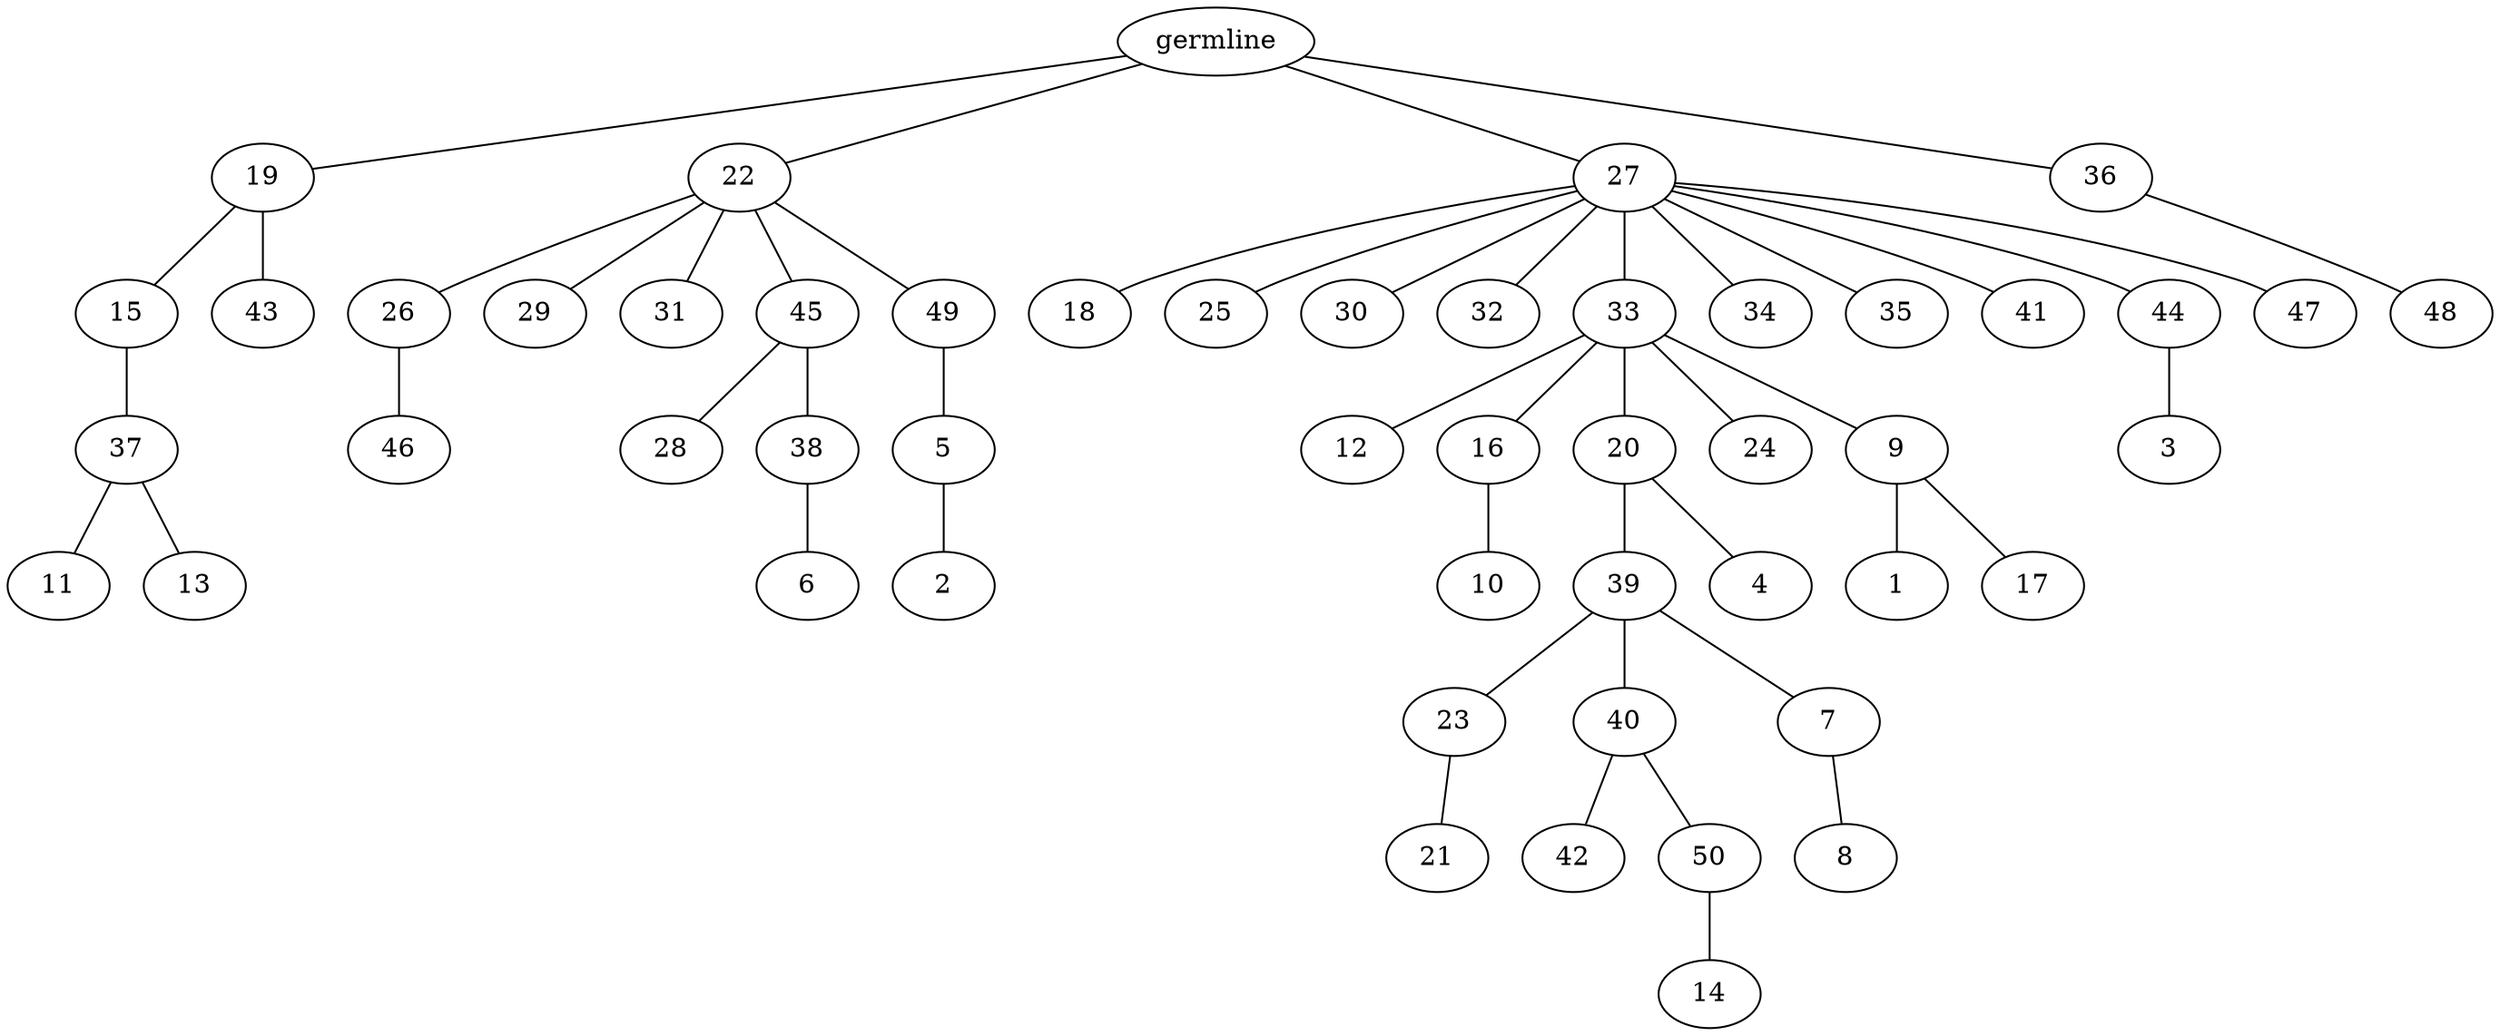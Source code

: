 graph tree {
    "140003559095888" [label="germline"];
    "140003573909632" [label="19"];
    "140003573911216" [label="15"];
    "140003573910256" [label="37"];
    "140003573908432" [label="11"];
    "140003573909104" [label="13"];
    "140003573909872" [label="43"];
    "140003573911408" [label="22"];
    "140003573908000" [label="26"];
    "140003573910016" [label="46"];
    "140003573908384" [label="29"];
    "140003573908576" [label="31"];
    "140003573910976" [label="45"];
    "140003573908912" [label="28"];
    "140003573908480" [label="38"];
    "140003573910832" [label="6"];
    "140003573910496" [label="49"];
    "140003573908864" [label="5"];
    "140003561090160" [label="2"];
    "140003573910160" [label="27"];
    "140003573910064" [label="18"];
    "140003561089104" [label="25"];
    "140003561089680" [label="30"];
    "140003561090064" [label="32"];
    "140003561090256" [label="33"];
    "140003561088432" [label="12"];
    "140003561090928" [label="16"];
    "140003561090016" [label="10"];
    "140003561089968" [label="20"];
    "140003561090112" [label="39"];
    "140003561090208" [label="23"];
    "140003565749248" [label="21"];
    "140003565748672" [label="40"];
    "140003558729088" [label="42"];
    "140003565749008" [label="50"];
    "140003565751888" [label="14"];
    "140003561088576" [label="7"];
    "140003565750256" [label="8"];
    "140003561088768" [label="4"];
    "140003561088528" [label="24"];
    "140003565749152" [label="9"];
    "140003565749776" [label="1"];
    "140003565751840" [label="17"];
    "140003561090880" [label="34"];
    "140003565750016" [label="35"];
    "140003565750592" [label="41"];
    "140003565748912" [label="44"];
    "140003560710096" [label="3"];
    "140003560709424" [label="47"];
    "140003573910400" [label="36"];
    "140003560708368" [label="48"];
    "140003559095888" -- "140003573909632";
    "140003559095888" -- "140003573911408";
    "140003559095888" -- "140003573910160";
    "140003559095888" -- "140003573910400";
    "140003573909632" -- "140003573911216";
    "140003573909632" -- "140003573909872";
    "140003573911216" -- "140003573910256";
    "140003573910256" -- "140003573908432";
    "140003573910256" -- "140003573909104";
    "140003573911408" -- "140003573908000";
    "140003573911408" -- "140003573908384";
    "140003573911408" -- "140003573908576";
    "140003573911408" -- "140003573910976";
    "140003573911408" -- "140003573910496";
    "140003573908000" -- "140003573910016";
    "140003573910976" -- "140003573908912";
    "140003573910976" -- "140003573908480";
    "140003573908480" -- "140003573910832";
    "140003573910496" -- "140003573908864";
    "140003573908864" -- "140003561090160";
    "140003573910160" -- "140003573910064";
    "140003573910160" -- "140003561089104";
    "140003573910160" -- "140003561089680";
    "140003573910160" -- "140003561090064";
    "140003573910160" -- "140003561090256";
    "140003573910160" -- "140003561090880";
    "140003573910160" -- "140003565750016";
    "140003573910160" -- "140003565750592";
    "140003573910160" -- "140003565748912";
    "140003573910160" -- "140003560709424";
    "140003561090256" -- "140003561088432";
    "140003561090256" -- "140003561090928";
    "140003561090256" -- "140003561089968";
    "140003561090256" -- "140003561088528";
    "140003561090256" -- "140003565749152";
    "140003561090928" -- "140003561090016";
    "140003561089968" -- "140003561090112";
    "140003561089968" -- "140003561088768";
    "140003561090112" -- "140003561090208";
    "140003561090112" -- "140003565748672";
    "140003561090112" -- "140003561088576";
    "140003561090208" -- "140003565749248";
    "140003565748672" -- "140003558729088";
    "140003565748672" -- "140003565749008";
    "140003565749008" -- "140003565751888";
    "140003561088576" -- "140003565750256";
    "140003565749152" -- "140003565749776";
    "140003565749152" -- "140003565751840";
    "140003565748912" -- "140003560710096";
    "140003573910400" -- "140003560708368";
}
